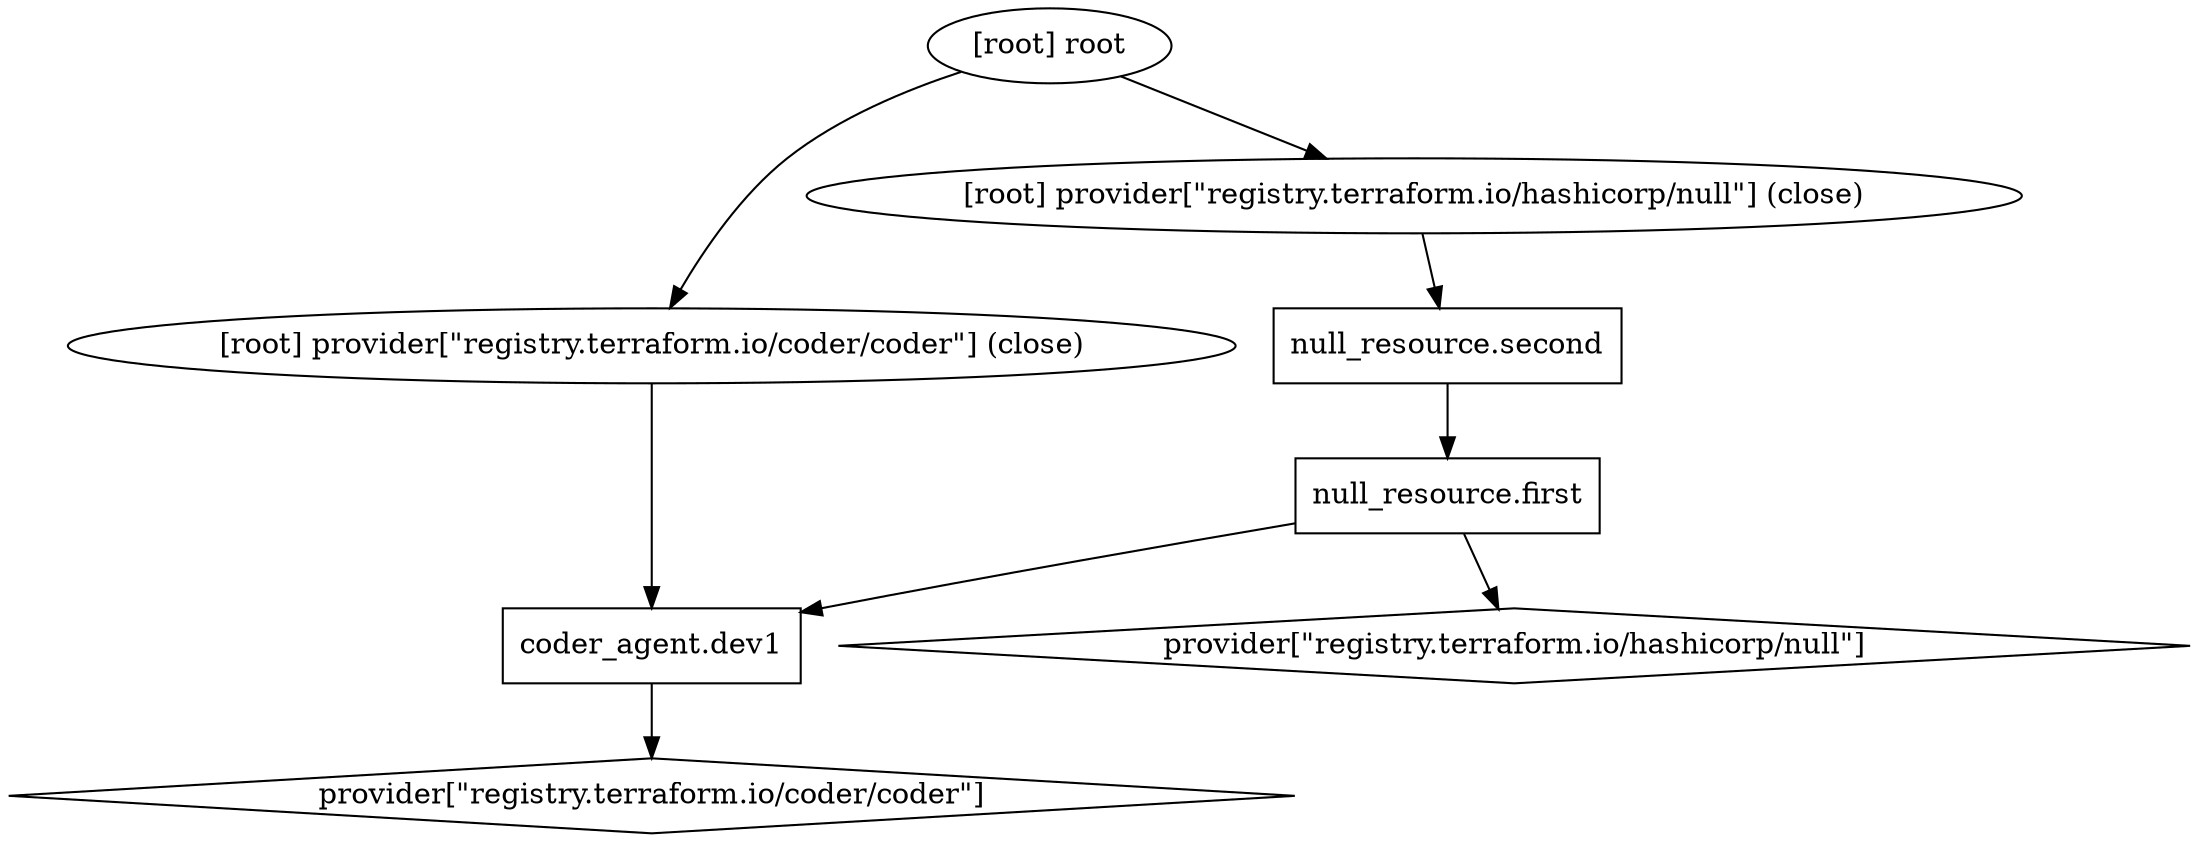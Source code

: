 digraph {
	compound = "true"
	newrank = "true"
	subgraph "root" {
		"[root] coder_agent.dev1 (expand)" [label = "coder_agent.dev1", shape = "box"]
		"[root] null_resource.first (expand)" [label = "null_resource.first", shape = "box"]
		"[root] null_resource.second (expand)" [label = "null_resource.second", shape = "box"]
		"[root] provider[\"registry.terraform.io/coder/coder\"]" [label = "provider[\"registry.terraform.io/coder/coder\"]", shape = "diamond"]
		"[root] provider[\"registry.terraform.io/hashicorp/null\"]" [label = "provider[\"registry.terraform.io/hashicorp/null\"]", shape = "diamond"]
		"[root] coder_agent.dev1 (expand)" -> "[root] provider[\"registry.terraform.io/coder/coder\"]"
		"[root] null_resource.first (expand)" -> "[root] coder_agent.dev1 (expand)"
		"[root] null_resource.first (expand)" -> "[root] provider[\"registry.terraform.io/hashicorp/null\"]"
		"[root] null_resource.second (expand)" -> "[root] null_resource.first (expand)"
		"[root] provider[\"registry.terraform.io/coder/coder\"] (close)" -> "[root] coder_agent.dev1 (expand)"
		"[root] provider[\"registry.terraform.io/hashicorp/null\"] (close)" -> "[root] null_resource.second (expand)"
		"[root] root" -> "[root] provider[\"registry.terraform.io/coder/coder\"] (close)"
		"[root] root" -> "[root] provider[\"registry.terraform.io/hashicorp/null\"] (close)"
	}
}

